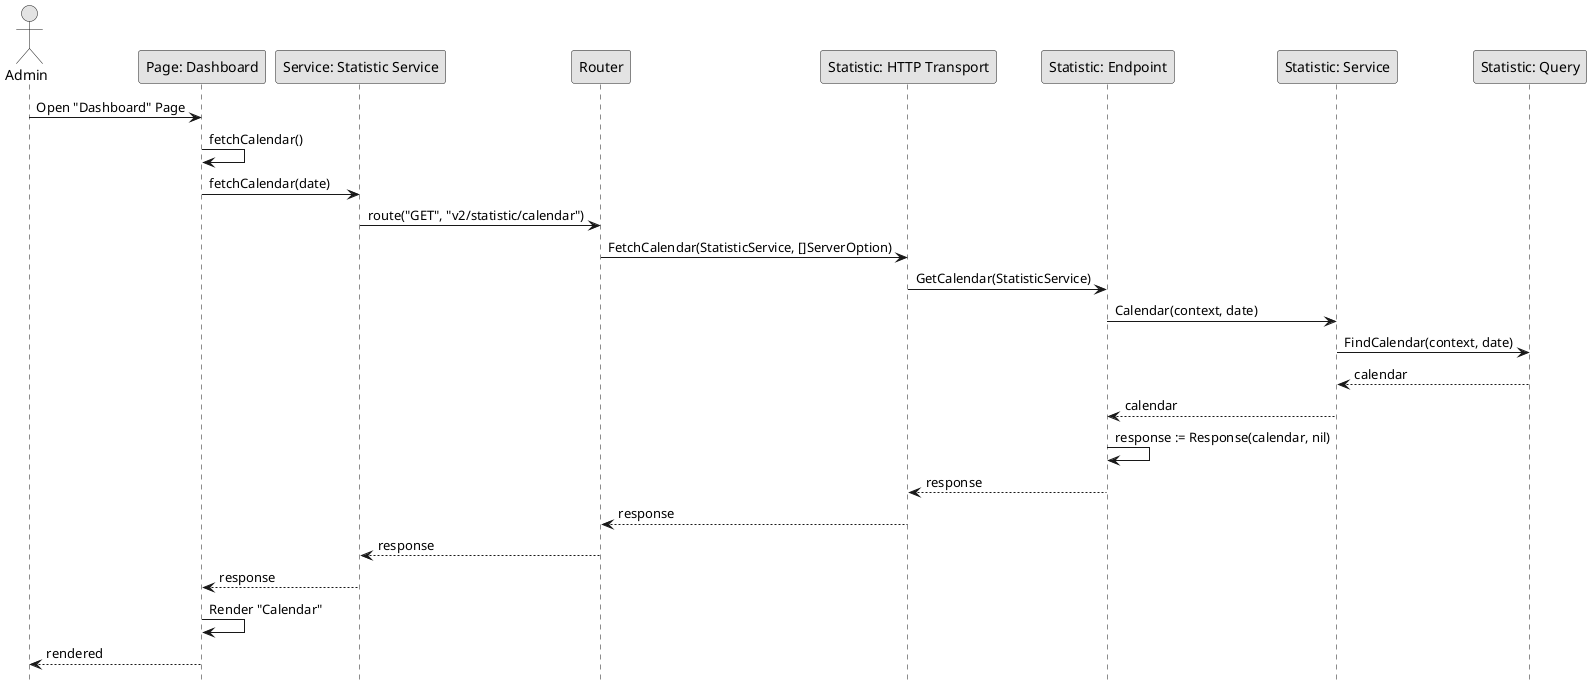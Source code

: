 @startuml GetCalendar

skinparam Monochrome true
skinparam Shadowing false
hide footbox

actor Admin
participant "Page: Dashboard" as Dashboard
participant "Service: Statistic Service" as FEStatisticService
participant "Router" as Router
participant "Statistic: HTTP Transport" as StatisticHTTPTransport
participant "Statistic: Endpoint" as StatisticEndpoint
participant "Statistic: Service" as StatisticService
participant "Statistic: Query" as StatisticQuery

Admin->Dashboard: Open "Dashboard" Page
Dashboard->Dashboard: fetchCalendar()
Dashboard->FEStatisticService: fetchCalendar(date)
FEStatisticService->Router: route("GET", "v2/statistic/calendar")
Router->StatisticHTTPTransport: FetchCalendar(StatisticService, []ServerOption)
StatisticHTTPTransport->StatisticEndpoint: GetCalendar(StatisticService)
StatisticEndpoint->StatisticService: Calendar(context, date)
StatisticService->StatisticQuery: FindCalendar(context, date)
StatisticQuery-->StatisticService: calendar
StatisticService-->StatisticEndpoint: calendar
StatisticEndpoint->StatisticEndpoint: response := Response(calendar, nil)
StatisticEndpoint-->StatisticHTTPTransport: response
StatisticHTTPTransport-->Router: response
Router-->FEStatisticService: response
FEStatisticService-->Dashboard: response
Dashboard->Dashboard: Render "Calendar"
Dashboard-->Admin: rendered

@enduml